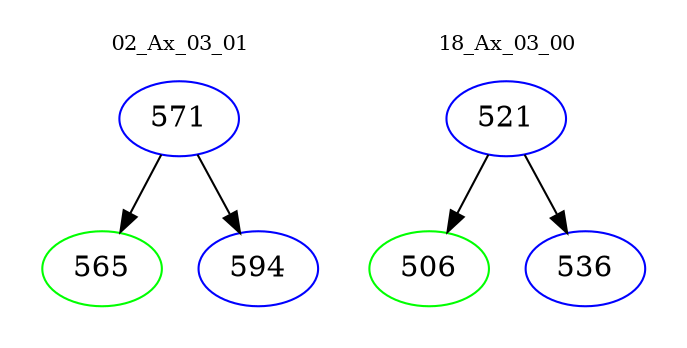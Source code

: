 digraph{
subgraph cluster_0 {
color = white
label = "02_Ax_03_01";
fontsize=10;
T0_571 [label="571", color="blue"]
T0_571 -> T0_565 [color="black"]
T0_565 [label="565", color="green"]
T0_571 -> T0_594 [color="black"]
T0_594 [label="594", color="blue"]
}
subgraph cluster_1 {
color = white
label = "18_Ax_03_00";
fontsize=10;
T1_521 [label="521", color="blue"]
T1_521 -> T1_506 [color="black"]
T1_506 [label="506", color="green"]
T1_521 -> T1_536 [color="black"]
T1_536 [label="536", color="blue"]
}
}

